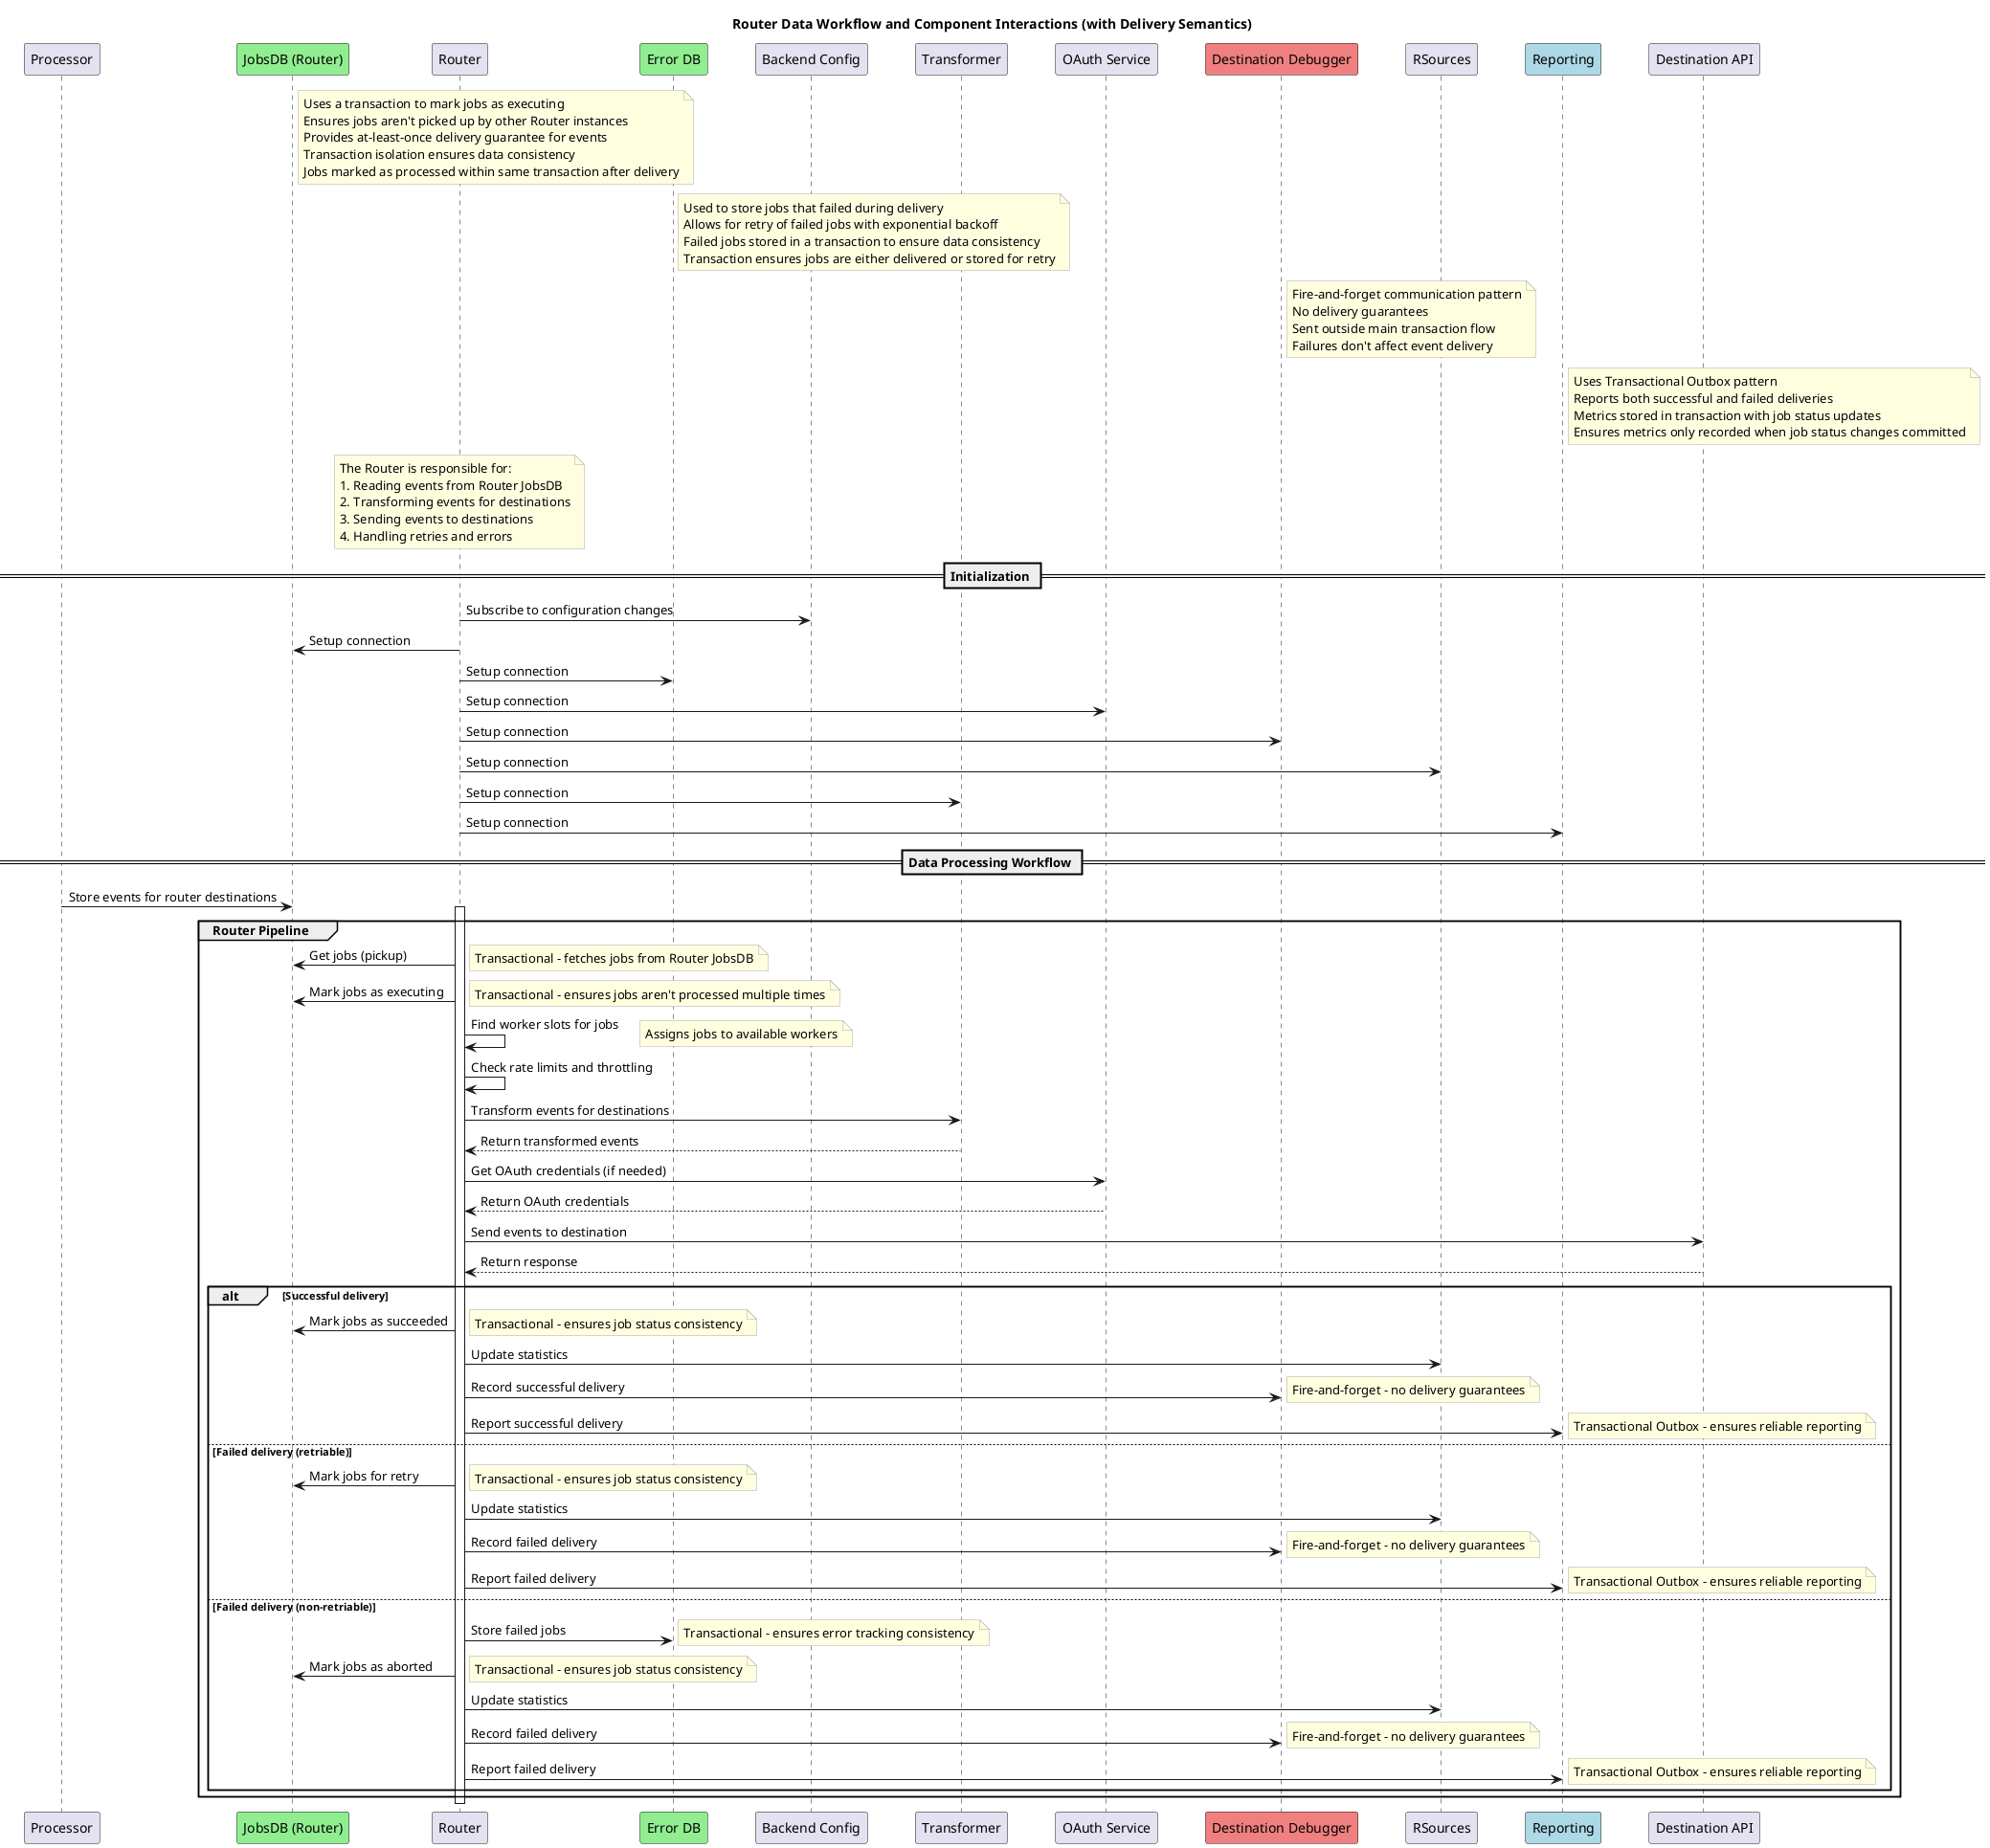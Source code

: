 @startuml Router Sequence Detailed Diagram

skinparam ParticipantPadding 20
skinparam BoxPadding 10
skinparam NoteBackgroundColor LightYellow
skinparam NoteBorderColor DarkGray

title Router Data Workflow and Component Interactions (with Delivery Semantics)

participant "Processor" as processor
participant "JobsDB (Router)" as routerDB #LightGreen
note right of routerDB
  Uses a transaction to mark jobs as executing
  Ensures jobs aren't picked up by other Router instances
  Provides at-least-once delivery guarantee for events
  Transaction isolation ensures data consistency
  Jobs marked as processed within same transaction after delivery
end note
participant "Router" as router
participant "Error DB" as errorDB #LightGreen
note right of errorDB
  Used to store jobs that failed during delivery
  Allows for retry of failed jobs with exponential backoff
  Failed jobs stored in a transaction to ensure data consistency
  Transaction ensures jobs are either delivered or stored for retry
end note
participant "Backend Config" as backendConfig
participant "Transformer" as transformer
participant "OAuth Service" as oauth
participant "Destination Debugger" as destDebugger #LightCoral
note right of destDebugger
  Fire-and-forget communication pattern
  No delivery guarantees
  Sent outside main transaction flow
  Failures don't affect event delivery
end note
participant "RSources" as rsources
participant "Reporting" as reporting #LightBlue
note right of reporting
  Uses Transactional Outbox pattern
  Reports both successful and failed deliveries
  Metrics stored in transaction with job status updates
  Ensures metrics only recorded when job status changes committed
end note
participant "Destination API" as destAPI

note over router
  The Router is responsible for:
  1. Reading events from Router JobsDB
  2. Transforming events for destinations
  3. Sending events to destinations
  4. Handling retries and errors
end note

== Initialization ==
router -> backendConfig: Subscribe to configuration changes
router -> routerDB: Setup connection
router -> errorDB: Setup connection
router -> oauth: Setup connection
router -> destDebugger: Setup connection
router -> rsources: Setup connection
router -> transformer: Setup connection
router -> reporting: Setup connection

== Data Processing Workflow ==

processor -> routerDB: Store events for router destinations
activate router

group Router Pipeline
    router -> routerDB: Get jobs (pickup)
    note right: Transactional - fetches jobs from Router JobsDB

    router -> routerDB: Mark jobs as executing
    note right: Transactional - ensures jobs aren't processed multiple times

    router -> router: Find worker slots for jobs
    note right: Assigns jobs to available workers

    router -> router: Check rate limits and throttling

    router -> transformer: Transform events for destinations
    transformer --> router: Return transformed events

    router -> oauth: Get OAuth credentials (if needed)
    oauth --> router: Return OAuth credentials

    router -> destAPI: Send events to destination
    destAPI --> router: Return response

    alt Successful delivery
        router -> routerDB: Mark jobs as succeeded
        note right: Transactional - ensures job status consistency
        router -> rsources: Update statistics
        router -> destDebugger: Record successful delivery
        note right: Fire-and-forget - no delivery guarantees
        router -> reporting: Report successful delivery
        note right: Transactional Outbox - ensures reliable reporting
    else Failed delivery (retriable)
        router -> routerDB: Mark jobs for retry
        note right: Transactional - ensures job status consistency
        router -> rsources: Update statistics
        router -> destDebugger: Record failed delivery
        note right: Fire-and-forget - no delivery guarantees
        router -> reporting: Report failed delivery
        note right: Transactional Outbox - ensures reliable reporting
    else Failed delivery (non-retriable)
        router -> errorDB: Store failed jobs
        note right: Transactional - ensures error tracking consistency
        router -> routerDB: Mark jobs as aborted
        note right: Transactional - ensures job status consistency
        router -> rsources: Update statistics
        router -> destDebugger: Record failed delivery
        note right: Fire-and-forget - no delivery guarantees
        router -> reporting: Report failed delivery
        note right: Transactional Outbox - ensures reliable reporting
    end
end

deactivate router

@enduml
